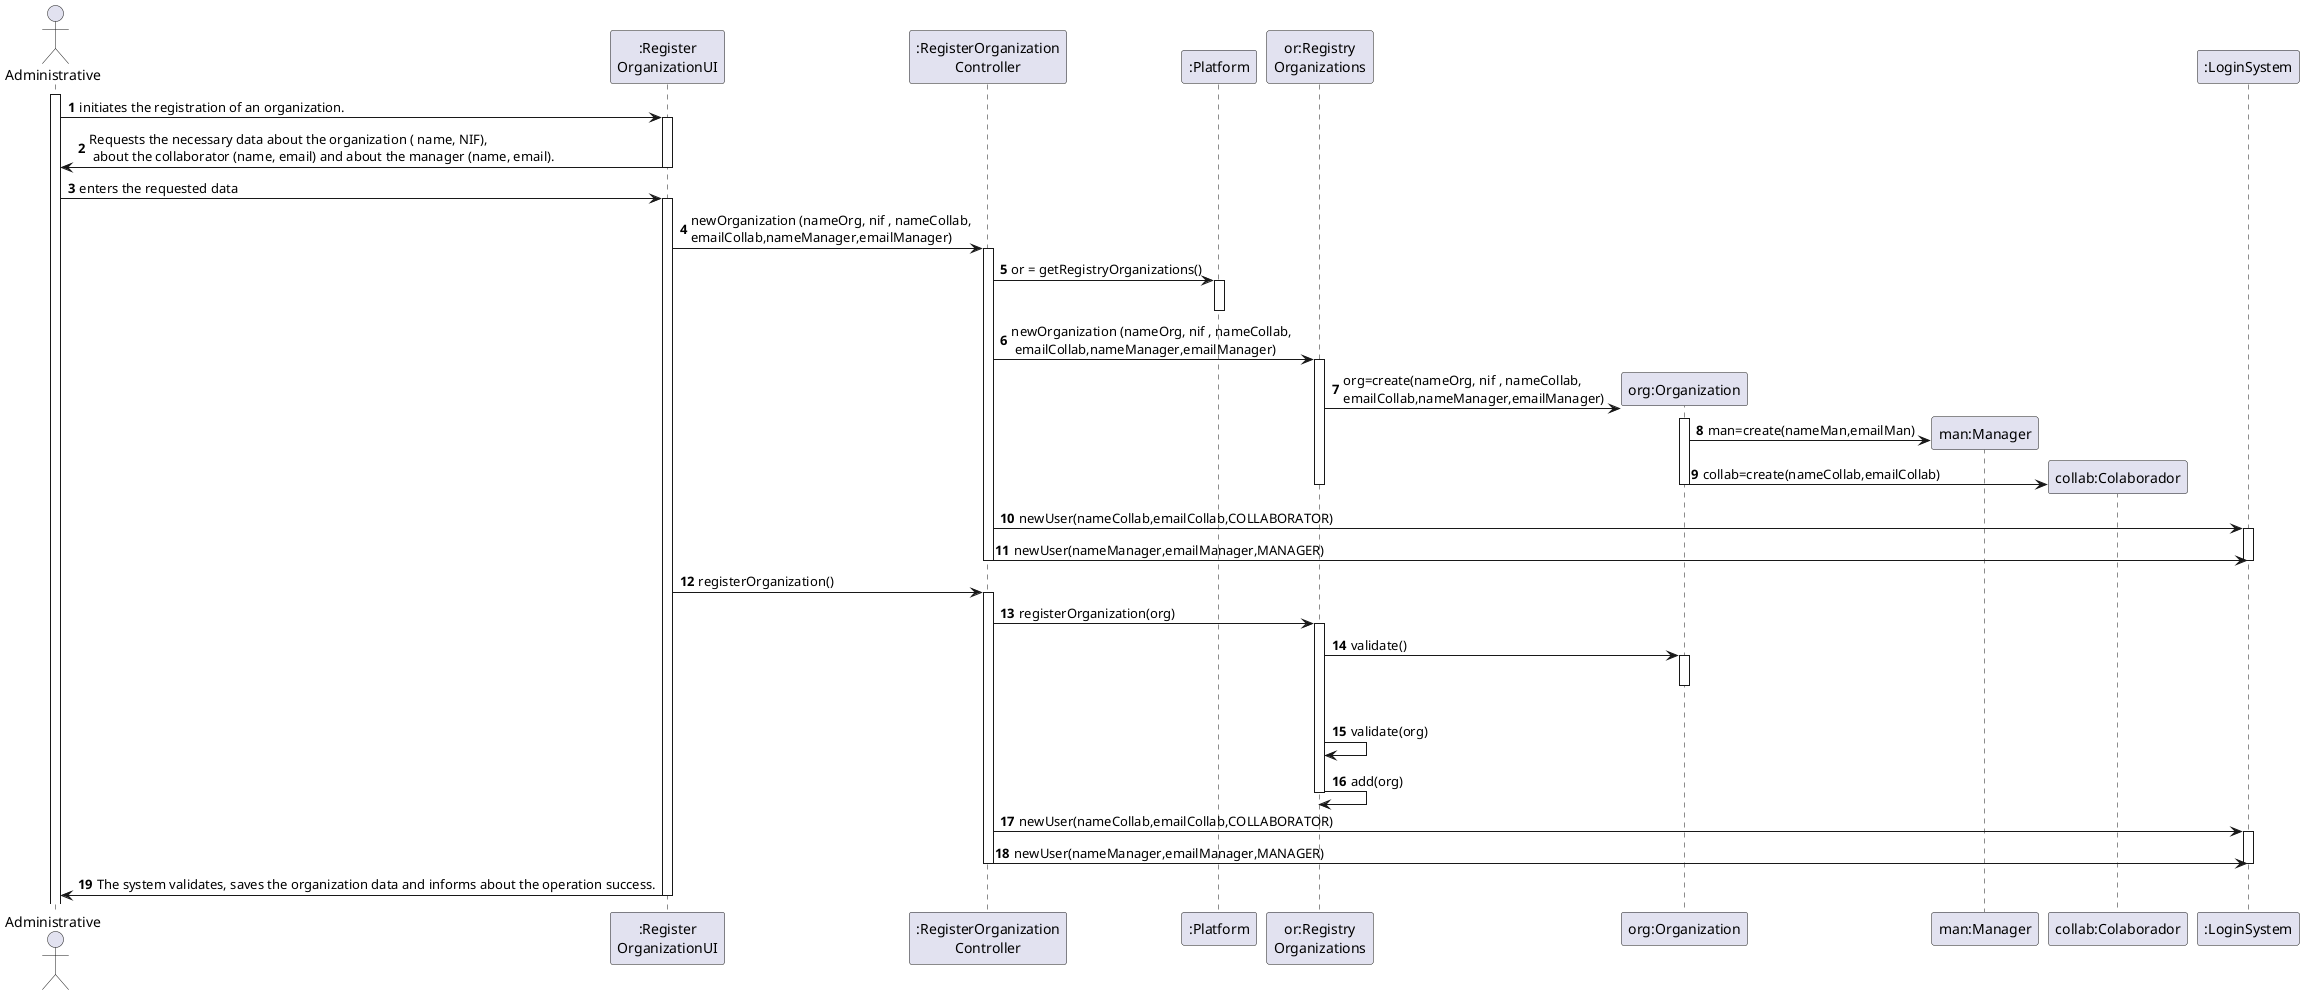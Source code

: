 @startuml
autonumber

actor "Administrative" as ADM
participant ":Register\nOrganizationUI" as UI
participant ":RegisterOrganization\nController" as CTRL
participant ":Platform" as PLAT
participant "or:Registry\nOrganizations" as ORGS
participant "org:Organization" as ORG
participant "man:Manager" as MAN
participant "collab:Colaborador" as COLLAB
participant ":LoginSystem" as Login

activate ADM
ADM -> UI : initiates the registration of an organization.
activate UI
UI -> ADM :Requests the necessary data about the organization ( name, NIF),\n about the collaborator (name, email) and about the manager (name, email).
deactivate UI

ADM -> UI : enters the requested data
activate UI
UI -> CTRL: newOrganization (nameOrg, nif , nameCollab,\nemailCollab,nameManager,emailManager)
activate CTRL
CTRL -> PLAT : or = getRegistryOrganizations()
activate PLAT
deactivate PLAT
CTRL -> ORGS : newOrganization (nameOrg, nif , nameCollab,\n emailCollab,nameManager,emailManager)
activate ORGS
ORGS -> ORG** : org=create(nameOrg, nif , nameCollab,\nemailCollab,nameManager,emailManager)
activate ORG
ORG->MAN**:man=create(nameMan,emailMan)
ORG->COLLAB**:collab=create(nameCollab,emailCollab)
deactivate ORG
deactivate ORGS
CTRL-> Login : newUser(nameCollab,emailCollab,COLLABORATOR)
activate Login
CTRL-> Login : newUser(nameManager,emailManager,MANAGER)
deactivate Login
deactivate CTRL
UI->CTRL:registerOrganization()
activate CTRL
CTRL->ORGS : registerOrganization(org)
activate ORGS
ORGS->ORG : validate()
activate ORG
|||
deactivate ORG
ORGS->ORGS:validate(org)
ORGS->ORGS:add(org)
deactivate ORGS
CTRL-> Login : newUser(nameCollab,emailCollab,COLLABORATOR)
activate Login
CTRL-> Login : newUser(nameManager,emailManager,MANAGER)
deactivate Login
deactivate CTRL

UI -> ADM : The system validates, saves the organization data and informs about the operation success.
deactivate UI




@enduml
